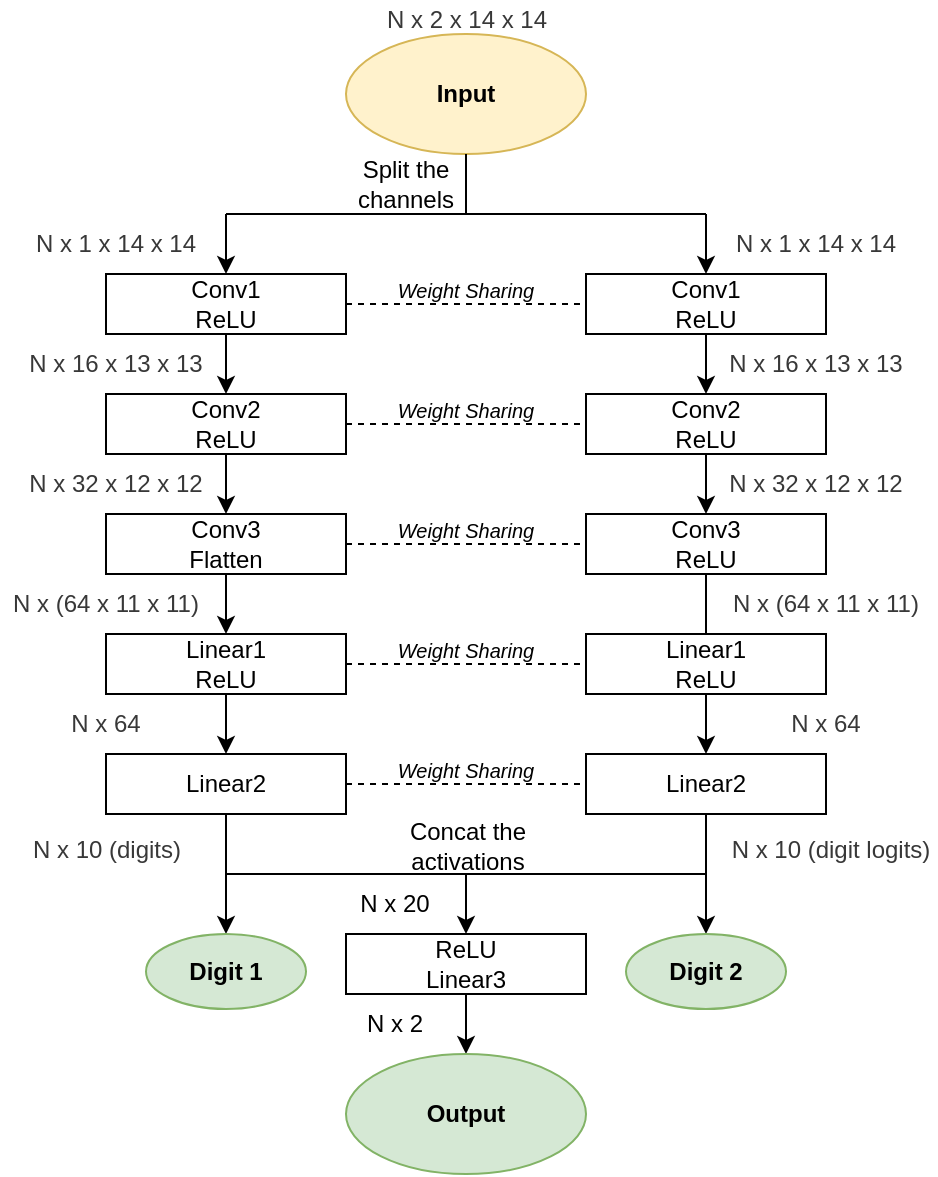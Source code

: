 <mxfile version="13.1.1" type="github">
  <diagram id="YVaPS0NW_fkGxbB0hOCl" name="Page-1">
    <mxGraphModel dx="1102" dy="538" grid="0" gridSize="10" guides="1" tooltips="1" connect="1" arrows="1" fold="1" page="1" pageScale="1" pageWidth="827" pageHeight="1169" math="0" shadow="0">
      <root>
        <mxCell id="0" />
        <mxCell id="1" parent="0" />
        <mxCell id="RyGLwnKeglVECxxGWKU3-21" value="" style="group" vertex="1" connectable="0" parent="1">
          <mxGeometry x="127.5" y="19" width="467.5" height="585" as="geometry" />
        </mxCell>
        <mxCell id="h3Otb9-q0aWc2A8WtiWL-3" value="Input" style="ellipse;whiteSpace=wrap;html=1;direction=east;fillColor=#fff2cc;strokeColor=#d6b656;fontStyle=1" parent="RyGLwnKeglVECxxGWKU3-21" vertex="1">
          <mxGeometry x="172.5" y="15" width="120" height="60" as="geometry" />
        </mxCell>
        <mxCell id="h3Otb9-q0aWc2A8WtiWL-5" value="Split the channels" style="text;html=1;strokeColor=none;fillColor=none;align=center;verticalAlign=middle;whiteSpace=wrap;rounded=0;direction=east;" parent="RyGLwnKeglVECxxGWKU3-21" vertex="1">
          <mxGeometry x="172.5" y="82.5" width="60" height="15" as="geometry" />
        </mxCell>
        <mxCell id="h3Otb9-q0aWc2A8WtiWL-14" style="edgeStyle=orthogonalEdgeStyle;rounded=0;orthogonalLoop=1;jettySize=auto;html=1;exitX=0.5;exitY=1;exitDx=0;exitDy=0;entryX=0.5;entryY=1;entryDx=0;entryDy=0;" parent="RyGLwnKeglVECxxGWKU3-21" source="h3Otb9-q0aWc2A8WtiWL-7" edge="1">
          <mxGeometry relative="1" as="geometry">
            <mxPoint x="112.5" y="195" as="targetPoint" />
          </mxGeometry>
        </mxCell>
        <mxCell id="h3Otb9-q0aWc2A8WtiWL-7" value="Conv1&lt;br&gt;ReLU" style="rounded=0;whiteSpace=wrap;html=1;direction=east;" parent="RyGLwnKeglVECxxGWKU3-21" vertex="1">
          <mxGeometry x="52.5" y="135.0" width="120" height="30" as="geometry" />
        </mxCell>
        <mxCell id="h3Otb9-q0aWc2A8WtiWL-8" value="" style="endArrow=none;html=1;entryX=0.5;entryY=1;entryDx=0;entryDy=0;exitX=0.5;exitY=1;exitDx=0;exitDy=0;" parent="RyGLwnKeglVECxxGWKU3-21" target="h3Otb9-q0aWc2A8WtiWL-3" edge="1">
          <mxGeometry width="50" height="50" relative="1" as="geometry">
            <mxPoint x="232.5" y="105.0" as="sourcePoint" />
            <mxPoint x="312.5" y="195" as="targetPoint" />
          </mxGeometry>
        </mxCell>
        <mxCell id="h3Otb9-q0aWc2A8WtiWL-9" value="" style="endArrow=none;html=1;" parent="RyGLwnKeglVECxxGWKU3-21" edge="1">
          <mxGeometry width="50" height="50" relative="1" as="geometry">
            <mxPoint x="112.5" y="105.0" as="sourcePoint" />
            <mxPoint x="352.5" y="105.0" as="targetPoint" />
          </mxGeometry>
        </mxCell>
        <mxCell id="h3Otb9-q0aWc2A8WtiWL-10" value="" style="endArrow=classic;html=1;" parent="RyGLwnKeglVECxxGWKU3-21" edge="1">
          <mxGeometry width="50" height="50" relative="1" as="geometry">
            <mxPoint x="112.5" y="105.0" as="sourcePoint" />
            <mxPoint x="112.5" y="135.0" as="targetPoint" />
          </mxGeometry>
        </mxCell>
        <mxCell id="h3Otb9-q0aWc2A8WtiWL-12" value="N x 1 x 14 x 14" style="text;html=1;strokeColor=none;fillColor=none;align=center;verticalAlign=middle;whiteSpace=wrap;rounded=0;direction=east;fontColor=#383838;" parent="RyGLwnKeglVECxxGWKU3-21" vertex="1">
          <mxGeometry x="12.5" y="112.5" width="90" height="15" as="geometry" />
        </mxCell>
        <mxCell id="h3Otb9-q0aWc2A8WtiWL-13" value="N x 16 x 13 x 13" style="text;html=1;strokeColor=none;fillColor=none;align=center;verticalAlign=middle;whiteSpace=wrap;rounded=0;direction=east;fontColor=#383838;" parent="RyGLwnKeglVECxxGWKU3-21" vertex="1">
          <mxGeometry x="12.5" y="172.5" width="90" height="15" as="geometry" />
        </mxCell>
        <mxCell id="h3Otb9-q0aWc2A8WtiWL-20" style="edgeStyle=orthogonalEdgeStyle;rounded=0;orthogonalLoop=1;jettySize=auto;html=1;exitX=0.5;exitY=1;exitDx=0;exitDy=0;entryX=0.5;entryY=1;entryDx=0;entryDy=0;" parent="RyGLwnKeglVECxxGWKU3-21" source="h3Otb9-q0aWc2A8WtiWL-15" edge="1">
          <mxGeometry relative="1" as="geometry">
            <mxPoint x="112.5" y="255" as="targetPoint" />
          </mxGeometry>
        </mxCell>
        <mxCell id="h3Otb9-q0aWc2A8WtiWL-15" value="Conv2&lt;br&gt;ReLU" style="rounded=0;whiteSpace=wrap;html=1;direction=east;" parent="RyGLwnKeglVECxxGWKU3-21" vertex="1">
          <mxGeometry x="52.5" y="195" width="120" height="30" as="geometry" />
        </mxCell>
        <mxCell id="h3Otb9-q0aWc2A8WtiWL-16" style="edgeStyle=orthogonalEdgeStyle;rounded=0;orthogonalLoop=1;jettySize=auto;html=1;exitX=0.5;exitY=1;exitDx=0;exitDy=0;" parent="RyGLwnKeglVECxxGWKU3-21" source="h3Otb9-q0aWc2A8WtiWL-7" target="h3Otb9-q0aWc2A8WtiWL-7" edge="1">
          <mxGeometry relative="1" as="geometry" />
        </mxCell>
        <mxCell id="h3Otb9-q0aWc2A8WtiWL-42" style="edgeStyle=orthogonalEdgeStyle;rounded=0;orthogonalLoop=1;jettySize=auto;html=1;exitX=0.5;exitY=1;exitDx=0;exitDy=0;entryX=0.5;entryY=1;entryDx=0;entryDy=0;" parent="RyGLwnKeglVECxxGWKU3-21" source="h3Otb9-q0aWc2A8WtiWL-21" edge="1">
          <mxGeometry relative="1" as="geometry">
            <mxPoint x="112.5" y="315" as="targetPoint" />
          </mxGeometry>
        </mxCell>
        <mxCell id="h3Otb9-q0aWc2A8WtiWL-21" value="Conv3&lt;br&gt;Flatten" style="rounded=0;whiteSpace=wrap;html=1;direction=east;" parent="RyGLwnKeglVECxxGWKU3-21" vertex="1">
          <mxGeometry x="52.5" y="255" width="120" height="30" as="geometry" />
        </mxCell>
        <mxCell id="h3Otb9-q0aWc2A8WtiWL-23" value="N x 32 x 12 x 12" style="text;html=1;strokeColor=none;fillColor=none;align=center;verticalAlign=middle;whiteSpace=wrap;rounded=0;direction=east;fontColor=#383838;" parent="RyGLwnKeglVECxxGWKU3-21" vertex="1">
          <mxGeometry x="12.5" y="232.5" width="90" height="15" as="geometry" />
        </mxCell>
        <mxCell id="h3Otb9-q0aWc2A8WtiWL-25" value="N x (64 x 11 x 11)" style="text;html=1;strokeColor=none;fillColor=none;align=center;verticalAlign=middle;whiteSpace=wrap;rounded=0;direction=east;fontColor=#383838;" parent="RyGLwnKeglVECxxGWKU3-21" vertex="1">
          <mxGeometry x="2.5" y="292.5" width="100" height="15" as="geometry" />
        </mxCell>
        <mxCell id="h3Otb9-q0aWc2A8WtiWL-28" style="edgeStyle=orthogonalEdgeStyle;rounded=0;orthogonalLoop=1;jettySize=auto;html=1;exitX=0.5;exitY=1;exitDx=0;exitDy=0;entryX=0.5;entryY=1;entryDx=0;entryDy=0;" parent="RyGLwnKeglVECxxGWKU3-21" source="h3Otb9-q0aWc2A8WtiWL-29" edge="1">
          <mxGeometry relative="1" as="geometry">
            <mxPoint x="352.5" y="195" as="targetPoint" />
          </mxGeometry>
        </mxCell>
        <mxCell id="h3Otb9-q0aWc2A8WtiWL-29" value="Conv1&lt;br&gt;ReLU" style="rounded=0;whiteSpace=wrap;html=1;direction=east;" parent="RyGLwnKeglVECxxGWKU3-21" vertex="1">
          <mxGeometry x="292.5" y="135.0" width="120" height="30" as="geometry" />
        </mxCell>
        <mxCell id="h3Otb9-q0aWc2A8WtiWL-30" value="" style="endArrow=classic;html=1;" parent="RyGLwnKeglVECxxGWKU3-21" edge="1">
          <mxGeometry width="50" height="50" relative="1" as="geometry">
            <mxPoint x="352.5" y="105.0" as="sourcePoint" />
            <mxPoint x="352.5" y="135.0" as="targetPoint" />
          </mxGeometry>
        </mxCell>
        <mxCell id="h3Otb9-q0aWc2A8WtiWL-31" value="N x 1 x 14 x 14" style="text;html=1;strokeColor=none;fillColor=none;align=center;verticalAlign=middle;whiteSpace=wrap;rounded=0;direction=east;fontColor=#383838;" parent="RyGLwnKeglVECxxGWKU3-21" vertex="1">
          <mxGeometry x="362.5" y="112.5" width="90" height="15" as="geometry" />
        </mxCell>
        <mxCell id="h3Otb9-q0aWc2A8WtiWL-32" value="N x 16 x 13 x 13" style="text;html=1;strokeColor=none;fillColor=none;align=center;verticalAlign=middle;whiteSpace=wrap;rounded=0;direction=east;fontColor=#383838;" parent="RyGLwnKeglVECxxGWKU3-21" vertex="1">
          <mxGeometry x="362.5" y="172.5" width="90" height="15" as="geometry" />
        </mxCell>
        <mxCell id="h3Otb9-q0aWc2A8WtiWL-33" style="edgeStyle=orthogonalEdgeStyle;rounded=0;orthogonalLoop=1;jettySize=auto;html=1;exitX=0.5;exitY=1;exitDx=0;exitDy=0;entryX=0.5;entryY=1;entryDx=0;entryDy=0;" parent="RyGLwnKeglVECxxGWKU3-21" source="h3Otb9-q0aWc2A8WtiWL-34" edge="1">
          <mxGeometry relative="1" as="geometry">
            <mxPoint x="352.5" y="255" as="targetPoint" />
          </mxGeometry>
        </mxCell>
        <mxCell id="h3Otb9-q0aWc2A8WtiWL-34" value="Conv2&lt;br&gt;ReLU" style="rounded=0;whiteSpace=wrap;html=1;direction=east;" parent="RyGLwnKeglVECxxGWKU3-21" vertex="1">
          <mxGeometry x="292.5" y="195" width="120" height="30" as="geometry" />
        </mxCell>
        <mxCell id="h3Otb9-q0aWc2A8WtiWL-35" style="edgeStyle=orthogonalEdgeStyle;rounded=0;orthogonalLoop=1;jettySize=auto;html=1;exitX=0.5;exitY=1;exitDx=0;exitDy=0;" parent="RyGLwnKeglVECxxGWKU3-21" source="h3Otb9-q0aWc2A8WtiWL-29" target="h3Otb9-q0aWc2A8WtiWL-29" edge="1">
          <mxGeometry relative="1" as="geometry" />
        </mxCell>
        <mxCell id="h3Otb9-q0aWc2A8WtiWL-36" value="Conv3&lt;br&gt;ReLU" style="rounded=0;whiteSpace=wrap;html=1;direction=east;" parent="RyGLwnKeglVECxxGWKU3-21" vertex="1">
          <mxGeometry x="292.5" y="255" width="120" height="30" as="geometry" />
        </mxCell>
        <mxCell id="h3Otb9-q0aWc2A8WtiWL-37" value="N x 32 x 12 x 12" style="text;html=1;strokeColor=none;fillColor=none;align=center;verticalAlign=middle;whiteSpace=wrap;rounded=0;direction=east;fontColor=#383838;" parent="RyGLwnKeglVECxxGWKU3-21" vertex="1">
          <mxGeometry x="362.5" y="232.5" width="90" height="15" as="geometry" />
        </mxCell>
        <mxCell id="h3Otb9-q0aWc2A8WtiWL-39" value="" style="endArrow=none;html=1;exitX=0.5;exitY=1;exitDx=0;exitDy=0;entryX=0.5;entryY=1;entryDx=0;entryDy=0;" parent="RyGLwnKeglVECxxGWKU3-21" source="h3Otb9-q0aWc2A8WtiWL-36" edge="1">
          <mxGeometry width="50" height="50" relative="1" as="geometry">
            <mxPoint x="502.5" y="232.5" as="sourcePoint" />
            <mxPoint x="352.5" y="315" as="targetPoint" />
          </mxGeometry>
        </mxCell>
        <mxCell id="h3Otb9-q0aWc2A8WtiWL-44" style="edgeStyle=orthogonalEdgeStyle;rounded=0;orthogonalLoop=1;jettySize=auto;html=1;exitX=0.5;exitY=1;exitDx=0;exitDy=0;entryX=0.5;entryY=1;entryDx=0;entryDy=0;" parent="RyGLwnKeglVECxxGWKU3-21" source="h3Otb9-q0aWc2A8WtiWL-43" edge="1">
          <mxGeometry relative="1" as="geometry">
            <mxPoint x="112.5" y="375" as="targetPoint" />
          </mxGeometry>
        </mxCell>
        <mxCell id="h3Otb9-q0aWc2A8WtiWL-43" value="Linear1&lt;br&gt;ReLU" style="rounded=0;whiteSpace=wrap;html=1;direction=east;" parent="RyGLwnKeglVECxxGWKU3-21" vertex="1">
          <mxGeometry x="52.5" y="315" width="120" height="30" as="geometry" />
        </mxCell>
        <mxCell id="h3Otb9-q0aWc2A8WtiWL-45" value="N x 64" style="text;html=1;strokeColor=none;fillColor=none;align=center;verticalAlign=middle;whiteSpace=wrap;rounded=0;direction=east;fontColor=#383838;" parent="RyGLwnKeglVECxxGWKU3-21" vertex="1">
          <mxGeometry x="2.5" y="352.5" width="100" height="15" as="geometry" />
        </mxCell>
        <mxCell id="h3Otb9-q0aWc2A8WtiWL-46" value="Linear2" style="rounded=0;whiteSpace=wrap;html=1;direction=east;" parent="RyGLwnKeglVECxxGWKU3-21" vertex="1">
          <mxGeometry x="52.5" y="375" width="120" height="30" as="geometry" />
        </mxCell>
        <mxCell id="h3Otb9-q0aWc2A8WtiWL-48" value="N x 10 (digits)" style="text;html=1;strokeColor=none;fillColor=none;align=center;verticalAlign=middle;whiteSpace=wrap;rounded=0;direction=east;fontColor=#383838;" parent="RyGLwnKeglVECxxGWKU3-21" vertex="1">
          <mxGeometry y="415.875" width="105" height="15" as="geometry" />
        </mxCell>
        <mxCell id="h3Otb9-q0aWc2A8WtiWL-49" value="" style="endArrow=none;html=1;exitX=0.5;exitY=1;exitDx=0;exitDy=0;entryX=0.5;entryY=1;entryDx=0;entryDy=0;" parent="RyGLwnKeglVECxxGWKU3-21" source="h3Otb9-q0aWc2A8WtiWL-46" edge="1">
          <mxGeometry width="50" height="50" relative="1" as="geometry">
            <mxPoint x="262.5" y="352.5" as="sourcePoint" />
            <mxPoint x="112.5" y="435" as="targetPoint" />
          </mxGeometry>
        </mxCell>
        <mxCell id="h3Otb9-q0aWc2A8WtiWL-50" value="N x (64 x 11 x 11)" style="text;html=1;strokeColor=none;fillColor=none;align=center;verticalAlign=middle;whiteSpace=wrap;rounded=0;direction=east;fontColor=#383838;" parent="RyGLwnKeglVECxxGWKU3-21" vertex="1">
          <mxGeometry x="362.5" y="292.5" width="100" height="15" as="geometry" />
        </mxCell>
        <mxCell id="h3Otb9-q0aWc2A8WtiWL-51" style="edgeStyle=orthogonalEdgeStyle;rounded=0;orthogonalLoop=1;jettySize=auto;html=1;exitX=0.5;exitY=1;exitDx=0;exitDy=0;entryX=0.5;entryY=1;entryDx=0;entryDy=0;" parent="RyGLwnKeglVECxxGWKU3-21" source="h3Otb9-q0aWc2A8WtiWL-52" edge="1">
          <mxGeometry relative="1" as="geometry">
            <mxPoint x="352.5" y="375" as="targetPoint" />
          </mxGeometry>
        </mxCell>
        <mxCell id="h3Otb9-q0aWc2A8WtiWL-52" value="Linear1&lt;br&gt;ReLU" style="rounded=0;whiteSpace=wrap;html=1;direction=east;" parent="RyGLwnKeglVECxxGWKU3-21" vertex="1">
          <mxGeometry x="292.5" y="315" width="120" height="30" as="geometry" />
        </mxCell>
        <mxCell id="h3Otb9-q0aWc2A8WtiWL-53" value="N x 64" style="text;html=1;strokeColor=none;fillColor=none;align=center;verticalAlign=middle;whiteSpace=wrap;rounded=0;direction=east;fontColor=#383838;" parent="RyGLwnKeglVECxxGWKU3-21" vertex="1">
          <mxGeometry x="362.5" y="352.5" width="100" height="15" as="geometry" />
        </mxCell>
        <mxCell id="h3Otb9-q0aWc2A8WtiWL-54" value="Linear2" style="rounded=0;whiteSpace=wrap;html=1;direction=east;" parent="RyGLwnKeglVECxxGWKU3-21" vertex="1">
          <mxGeometry x="292.5" y="375" width="120" height="30" as="geometry" />
        </mxCell>
        <mxCell id="h3Otb9-q0aWc2A8WtiWL-55" value="N x 10 (digit logits)" style="text;html=1;strokeColor=none;fillColor=none;align=center;verticalAlign=middle;whiteSpace=wrap;rounded=0;direction=east;fontColor=#383838;" parent="RyGLwnKeglVECxxGWKU3-21" vertex="1">
          <mxGeometry x="362.5" y="415.875" width="105" height="15" as="geometry" />
        </mxCell>
        <mxCell id="h3Otb9-q0aWc2A8WtiWL-56" value="" style="endArrow=none;html=1;exitX=0.5;exitY=1;exitDx=0;exitDy=0;entryX=0.5;entryY=1;entryDx=0;entryDy=0;" parent="RyGLwnKeglVECxxGWKU3-21" source="h3Otb9-q0aWc2A8WtiWL-54" edge="1">
          <mxGeometry width="50" height="50" relative="1" as="geometry">
            <mxPoint x="502.5" y="352.5" as="sourcePoint" />
            <mxPoint x="352.5" y="435" as="targetPoint" />
          </mxGeometry>
        </mxCell>
        <mxCell id="h3Otb9-q0aWc2A8WtiWL-58" value="" style="endArrow=none;html=1;" parent="RyGLwnKeglVECxxGWKU3-21" edge="1">
          <mxGeometry width="50" height="50" relative="1" as="geometry">
            <mxPoint x="112.5" y="435" as="sourcePoint" />
            <mxPoint x="352.5" y="435" as="targetPoint" />
          </mxGeometry>
        </mxCell>
        <mxCell id="h3Otb9-q0aWc2A8WtiWL-59" value="" style="endArrow=classic;html=1;" parent="RyGLwnKeglVECxxGWKU3-21" edge="1">
          <mxGeometry width="50" height="50" relative="1" as="geometry">
            <mxPoint x="232.5" y="435" as="sourcePoint" />
            <mxPoint x="232.5" y="465" as="targetPoint" />
          </mxGeometry>
        </mxCell>
        <mxCell id="h3Otb9-q0aWc2A8WtiWL-63" value="N x 20" style="text;html=1;strokeColor=none;fillColor=none;align=center;verticalAlign=middle;whiteSpace=wrap;rounded=0;direction=east;" parent="RyGLwnKeglVECxxGWKU3-21" vertex="1">
          <mxGeometry x="160" y="442.5" width="72.5" height="15" as="geometry" />
        </mxCell>
        <mxCell id="h3Otb9-q0aWc2A8WtiWL-64" value="ReLU&lt;br&gt;Linear3" style="rounded=0;whiteSpace=wrap;html=1;direction=east;" parent="RyGLwnKeglVECxxGWKU3-21" vertex="1">
          <mxGeometry x="172.5" y="465" width="120" height="30" as="geometry" />
        </mxCell>
        <mxCell id="h3Otb9-q0aWc2A8WtiWL-65" value="Concat the activations" style="text;html=1;strokeColor=none;fillColor=none;align=center;verticalAlign=middle;whiteSpace=wrap;rounded=0;direction=east;" parent="RyGLwnKeglVECxxGWKU3-21" vertex="1">
          <mxGeometry x="193.75" y="413.87" width="80" height="15" as="geometry" />
        </mxCell>
        <mxCell id="h3Otb9-q0aWc2A8WtiWL-66" value="" style="endArrow=classic;html=1;exitX=0.5;exitY=1;exitDx=0;exitDy=0;entryX=0.5;entryY=1;entryDx=0;entryDy=0;" parent="RyGLwnKeglVECxxGWKU3-21" source="h3Otb9-q0aWc2A8WtiWL-64" edge="1">
          <mxGeometry width="50" height="50" relative="1" as="geometry">
            <mxPoint x="262.5" y="472.5" as="sourcePoint" />
            <mxPoint x="232.5" y="525" as="targetPoint" />
          </mxGeometry>
        </mxCell>
        <mxCell id="h3Otb9-q0aWc2A8WtiWL-67" value="N x 2" style="text;html=1;strokeColor=none;fillColor=none;align=center;verticalAlign=middle;whiteSpace=wrap;rounded=0;direction=east;" parent="RyGLwnKeglVECxxGWKU3-21" vertex="1">
          <mxGeometry x="160" y="502.5" width="72.5" height="15" as="geometry" />
        </mxCell>
        <mxCell id="h3Otb9-q0aWc2A8WtiWL-70" value="Output" style="ellipse;whiteSpace=wrap;html=1;direction=east;fillColor=#d5e8d4;strokeColor=#82b366;fontStyle=1" parent="RyGLwnKeglVECxxGWKU3-21" vertex="1">
          <mxGeometry x="172.5" y="525" width="120" height="60" as="geometry" />
        </mxCell>
        <mxCell id="h3Otb9-q0aWc2A8WtiWL-71" value="&lt;span&gt;N x 2 x 14 x 14&lt;/span&gt;" style="text;html=1;align=center;verticalAlign=middle;resizable=0;points=[];autosize=1;direction=east;fontColor=#383838;" parent="RyGLwnKeglVECxxGWKU3-21" vertex="1">
          <mxGeometry x="182.5" y="-2" width="100" height="20" as="geometry" />
        </mxCell>
        <mxCell id="RyGLwnKeglVECxxGWKU3-1" value="" style="endArrow=none;dashed=1;html=1;exitX=1;exitY=0.5;exitDx=0;exitDy=0;entryX=0;entryY=0.5;entryDx=0;entryDy=0;" edge="1" parent="RyGLwnKeglVECxxGWKU3-21" source="h3Otb9-q0aWc2A8WtiWL-43" target="h3Otb9-q0aWc2A8WtiWL-52">
          <mxGeometry width="50" height="50" relative="1" as="geometry">
            <mxPoint x="262.5" y="337.5" as="sourcePoint" />
            <mxPoint x="312.5" y="300" as="targetPoint" />
          </mxGeometry>
        </mxCell>
        <mxCell id="RyGLwnKeglVECxxGWKU3-4" value="" style="endArrow=none;dashed=1;html=1;exitX=1;exitY=0.5;exitDx=0;exitDy=0;entryX=0;entryY=0.5;entryDx=0;entryDy=0;" edge="1" parent="RyGLwnKeglVECxxGWKU3-21" source="h3Otb9-q0aWc2A8WtiWL-15" target="h3Otb9-q0aWc2A8WtiWL-34">
          <mxGeometry width="50" height="50" relative="1" as="geometry">
            <mxPoint x="262.5" y="210.0" as="sourcePoint" />
            <mxPoint x="312.5" y="172.5" as="targetPoint" />
          </mxGeometry>
        </mxCell>
        <mxCell id="RyGLwnKeglVECxxGWKU3-5" value="" style="endArrow=none;dashed=1;html=1;exitX=1;exitY=0.5;exitDx=0;exitDy=0;entryX=0;entryY=0.5;entryDx=0;entryDy=0;" edge="1" parent="RyGLwnKeglVECxxGWKU3-21" source="h3Otb9-q0aWc2A8WtiWL-7" target="h3Otb9-q0aWc2A8WtiWL-29">
          <mxGeometry width="50" height="50" relative="1" as="geometry">
            <mxPoint x="262.5" y="210.0" as="sourcePoint" />
            <mxPoint x="312.5" y="172.5" as="targetPoint" />
          </mxGeometry>
        </mxCell>
        <mxCell id="RyGLwnKeglVECxxGWKU3-6" value="" style="endArrow=none;dashed=1;html=1;exitX=1;exitY=0.5;exitDx=0;exitDy=0;entryX=0;entryY=0.5;entryDx=0;entryDy=0;" edge="1" parent="RyGLwnKeglVECxxGWKU3-21" source="h3Otb9-q0aWc2A8WtiWL-21" target="h3Otb9-q0aWc2A8WtiWL-36">
          <mxGeometry width="50" height="50" relative="1" as="geometry">
            <mxPoint x="262.5" y="210.0" as="sourcePoint" />
            <mxPoint x="312.5" y="172.5" as="targetPoint" />
          </mxGeometry>
        </mxCell>
        <mxCell id="RyGLwnKeglVECxxGWKU3-7" value="" style="endArrow=none;dashed=1;html=1;exitX=1;exitY=0.5;exitDx=0;exitDy=0;entryX=0;entryY=0.5;entryDx=0;entryDy=0;" edge="1" parent="RyGLwnKeglVECxxGWKU3-21" source="h3Otb9-q0aWc2A8WtiWL-46" target="h3Otb9-q0aWc2A8WtiWL-54">
          <mxGeometry width="50" height="50" relative="1" as="geometry">
            <mxPoint x="262.5" y="337.5" as="sourcePoint" />
            <mxPoint x="312.5" y="300" as="targetPoint" />
          </mxGeometry>
        </mxCell>
        <mxCell id="RyGLwnKeglVECxxGWKU3-9" value="Weight Sharing" style="text;html=1;align=center;verticalAlign=middle;whiteSpace=wrap;rounded=0;fontStyle=2;fontSize=10;direction=east;" vertex="1" parent="RyGLwnKeglVECxxGWKU3-21">
          <mxGeometry x="187.5" y="135.0" width="90" height="15" as="geometry" />
        </mxCell>
        <mxCell id="RyGLwnKeglVECxxGWKU3-10" value="Weight Sharing" style="text;html=1;align=center;verticalAlign=middle;whiteSpace=wrap;rounded=0;fontStyle=2;fontSize=10;direction=east;" vertex="1" parent="RyGLwnKeglVECxxGWKU3-21">
          <mxGeometry x="187.5" y="195" width="90" height="15" as="geometry" />
        </mxCell>
        <mxCell id="RyGLwnKeglVECxxGWKU3-11" value="Weight Sharing" style="text;html=1;align=center;verticalAlign=middle;whiteSpace=wrap;rounded=0;fontStyle=2;fontSize=10;direction=east;" vertex="1" parent="RyGLwnKeglVECxxGWKU3-21">
          <mxGeometry x="187.5" y="255" width="90" height="15" as="geometry" />
        </mxCell>
        <mxCell id="RyGLwnKeglVECxxGWKU3-12" value="Weight Sharing" style="text;html=1;align=center;verticalAlign=middle;whiteSpace=wrap;rounded=0;fontStyle=2;fontSize=10;direction=east;" vertex="1" parent="RyGLwnKeglVECxxGWKU3-21">
          <mxGeometry x="187.5" y="315" width="90" height="15" as="geometry" />
        </mxCell>
        <mxCell id="RyGLwnKeglVECxxGWKU3-14" value="Weight Sharing" style="text;html=1;align=center;verticalAlign=middle;whiteSpace=wrap;rounded=0;fontStyle=2;fontSize=10;direction=east;" vertex="1" parent="RyGLwnKeglVECxxGWKU3-21">
          <mxGeometry x="187.5" y="375" width="90" height="15" as="geometry" />
        </mxCell>
        <mxCell id="RyGLwnKeglVECxxGWKU3-16" value="" style="endArrow=classic;html=1;fontSize=10;exitX=0.5;exitY=1;exitDx=0;exitDy=0;entryX=0.5;entryY=1;entryDx=0;entryDy=0;" edge="1" parent="RyGLwnKeglVECxxGWKU3-21" source="h3Otb9-q0aWc2A8WtiWL-46">
          <mxGeometry width="50" height="50" relative="1" as="geometry">
            <mxPoint x="262.5" y="510" as="sourcePoint" />
            <mxPoint x="112.5" y="465" as="targetPoint" />
          </mxGeometry>
        </mxCell>
        <mxCell id="RyGLwnKeglVECxxGWKU3-17" value="Digit 1" style="ellipse;whiteSpace=wrap;html=1;direction=east;fillColor=#d5e8d4;strokeColor=#82b366;fontStyle=1" vertex="1" parent="RyGLwnKeglVECxxGWKU3-21">
          <mxGeometry x="72.5" y="465" width="80" height="37.5" as="geometry" />
        </mxCell>
        <mxCell id="RyGLwnKeglVECxxGWKU3-19" value="" style="endArrow=classic;html=1;fontSize=10;exitX=0.5;exitY=1;exitDx=0;exitDy=0;entryX=0.5;entryY=1;entryDx=0;entryDy=0;" edge="1" parent="RyGLwnKeglVECxxGWKU3-21" source="h3Otb9-q0aWc2A8WtiWL-54">
          <mxGeometry width="50" height="50" relative="1" as="geometry">
            <mxPoint x="262.5" y="510" as="sourcePoint" />
            <mxPoint x="352.5" y="465" as="targetPoint" />
          </mxGeometry>
        </mxCell>
        <mxCell id="RyGLwnKeglVECxxGWKU3-20" value="Digit 2" style="ellipse;whiteSpace=wrap;html=1;direction=east;fillColor=#d5e8d4;strokeColor=#82b366;fontStyle=1" vertex="1" parent="RyGLwnKeglVECxxGWKU3-21">
          <mxGeometry x="312.5" y="465" width="80" height="37.5" as="geometry" />
        </mxCell>
      </root>
    </mxGraphModel>
  </diagram>
</mxfile>
